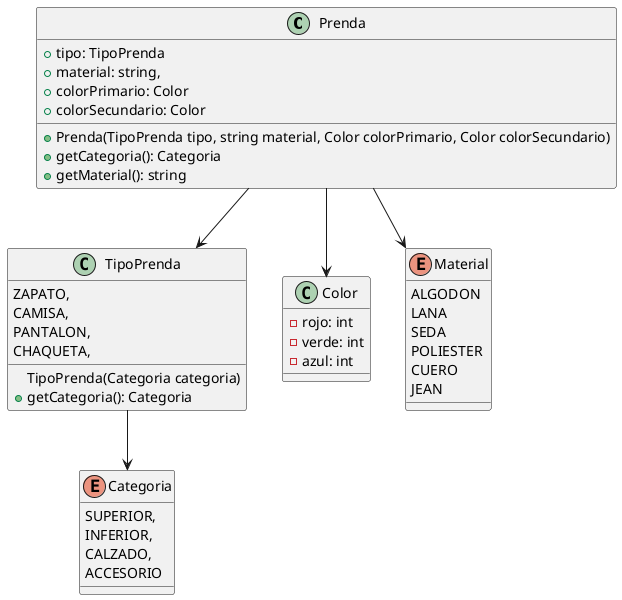 @startuml
'https://plantuml.com/class-diagram

class Prenda {
    +tipo: TipoPrenda
    +material: string,
    +colorPrimario: Color
    +colorSecundario: Color
    +Prenda(TipoPrenda tipo, string material, Color colorPrimario, Color colorSecundario)
    +getCategoria(): Categoria
    +getMaterial(): string
}



enum Categoria {
    SUPERIOR,
    INFERIOR,
    CALZADO,
    ACCESORIO
}

enum TipoPrenda {
    ZAPATO,
    CAMISA,
    PANTALON,
    CHAQUETA,
}

class TipoPrenda {
    TipoPrenda(Categoria categoria)
    +getCategoria(): Categoria
}

class Color {
    -rojo: int
    -verde: int
    -azul: int
}

enum Material {
    ALGODON
    LANA
    SEDA
    POLIESTER
    CUERO
    JEAN
}

Prenda --> TipoPrenda
Prenda --> Color
Prenda --> Material
TipoPrenda --> Categoria
@enduml